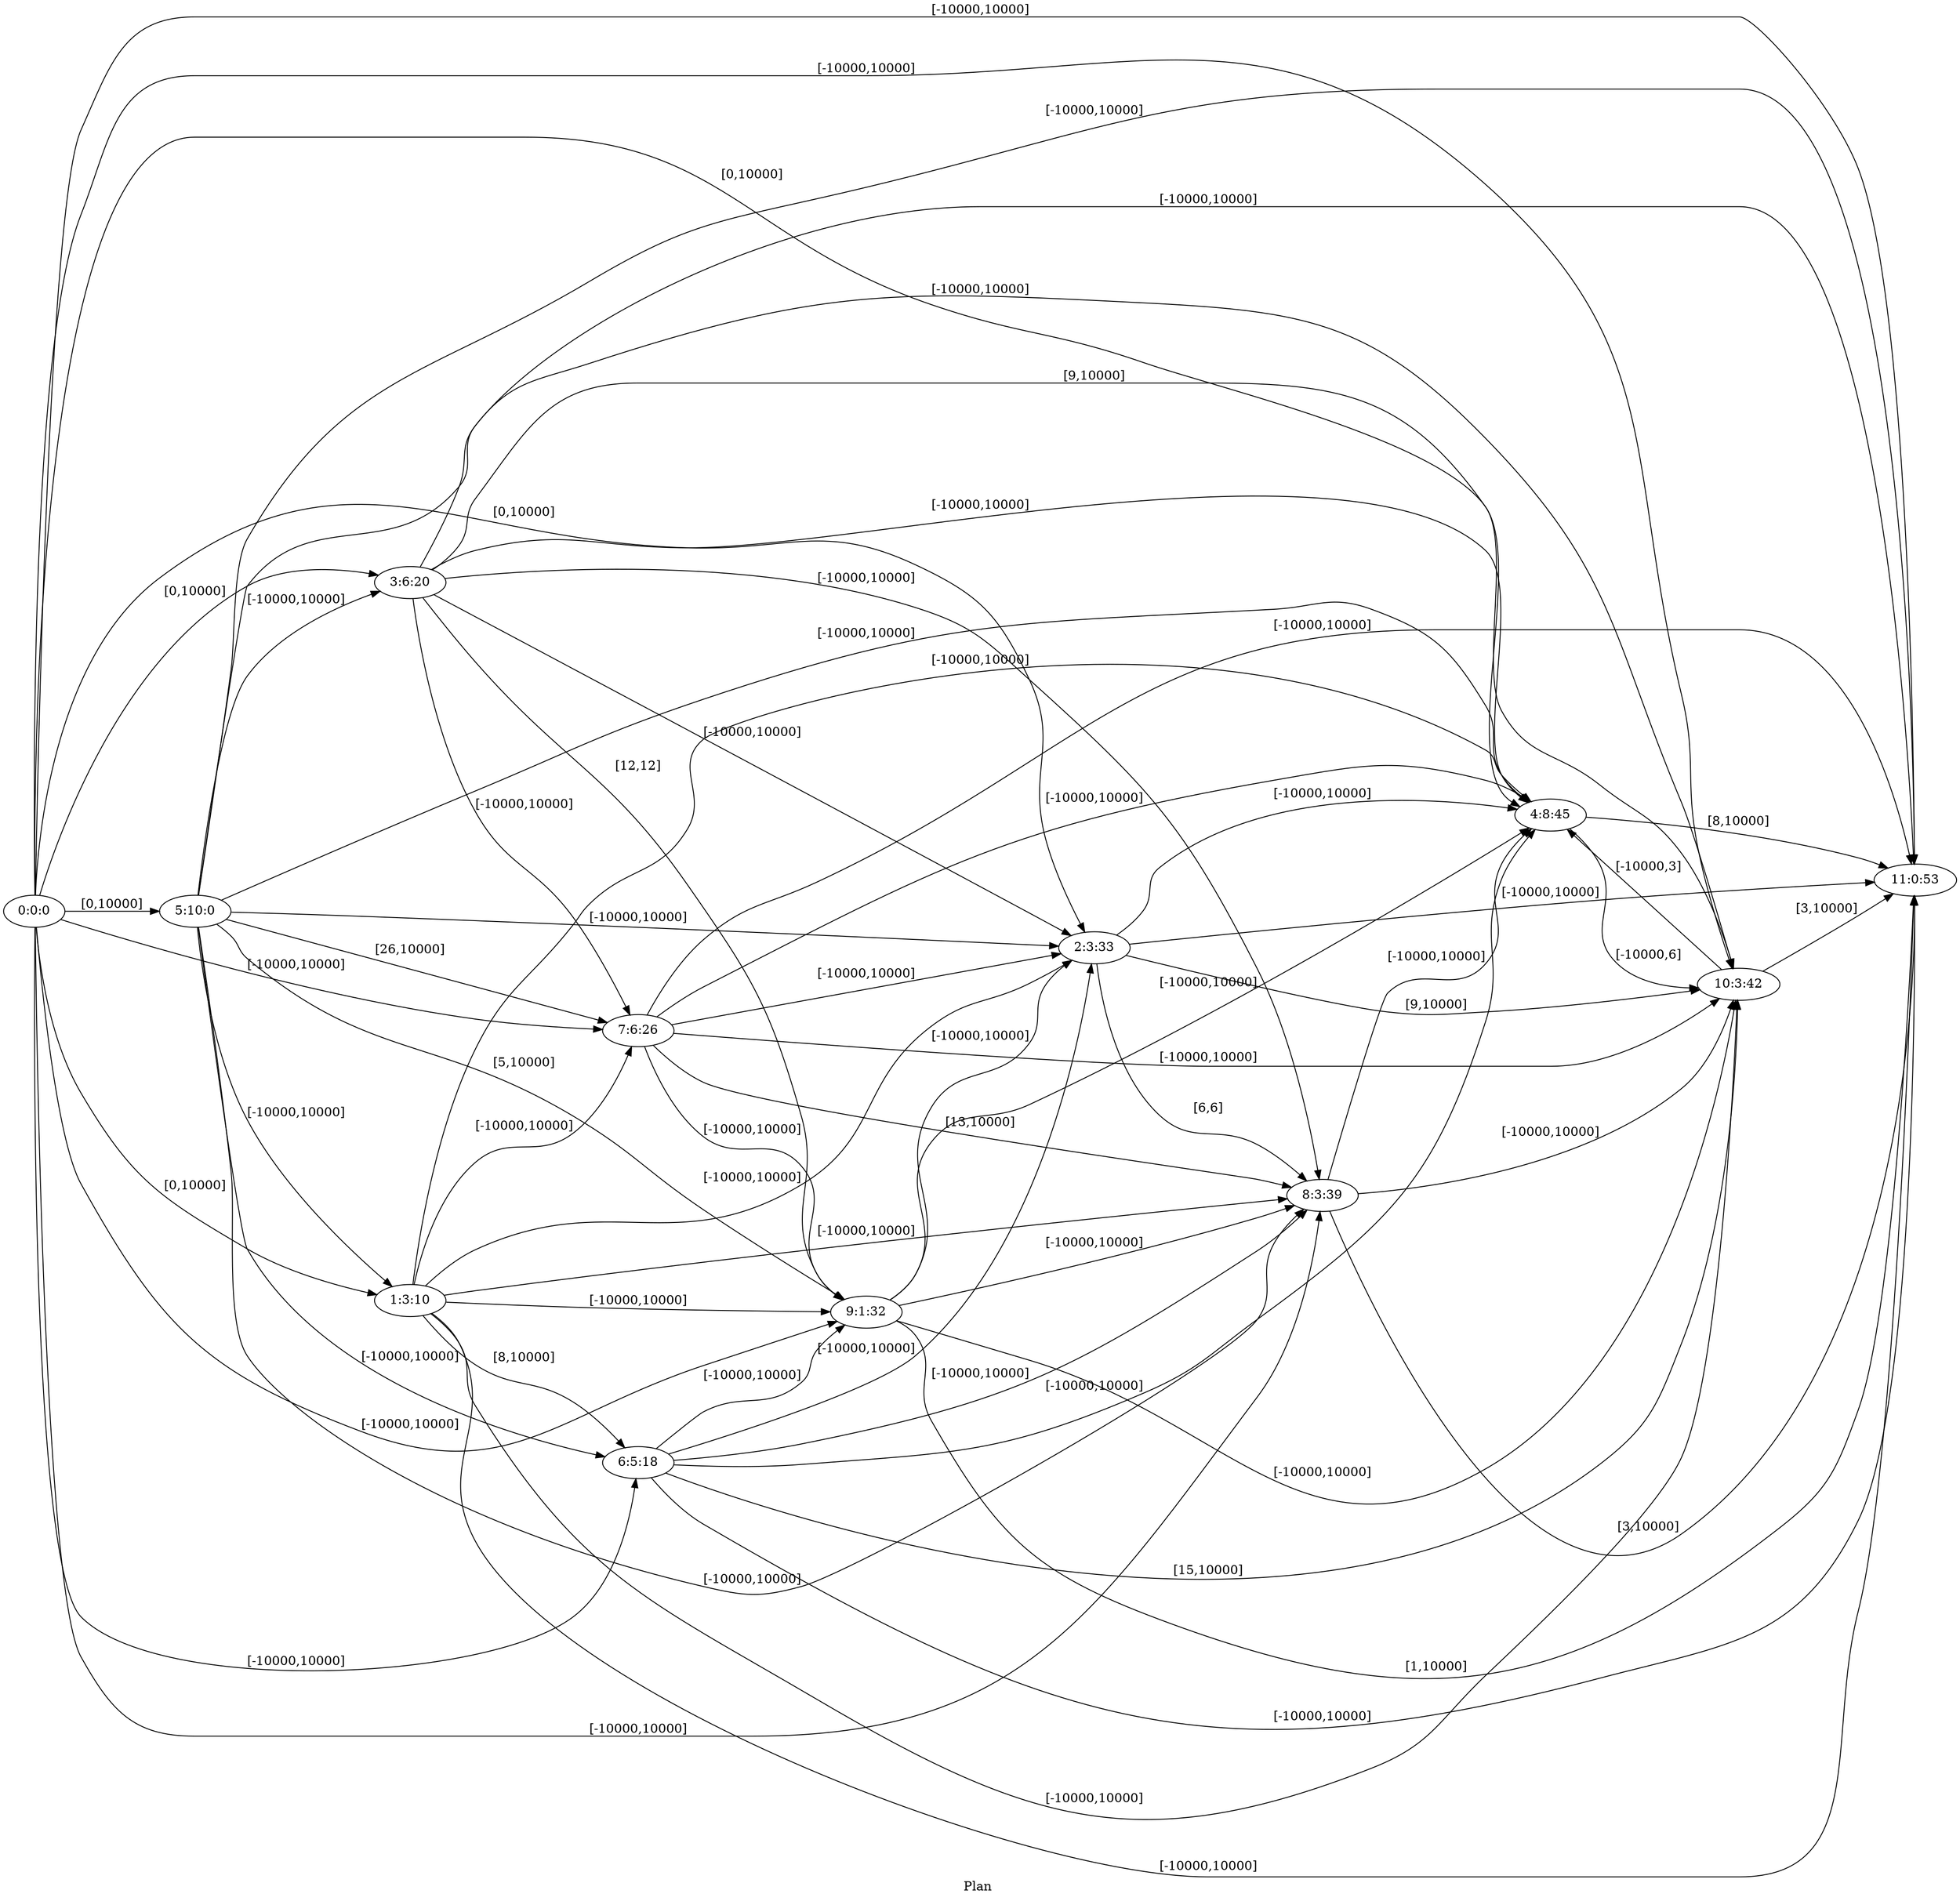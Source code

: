 digraph G {
 rankdir = LR;
 nodesep = .45; 
 size = 30;
label="Plan ";
 fldt = 0.646404;
"0:0:0"->"1:3:10"[ label = "[0,10000]"];
"0:0:0"->"2:3:33"[ label = "[0,10000]"];
"0:0:0"->"3:6:20"[ label = "[0,10000]"];
"0:0:0"->"4:8:45"[ label = "[0,10000]"];
"0:0:0"->"5:10:0"[ label = "[0,10000]"];
"0:0:0"->"6:5:18"[ label = "[-10000,10000]"];
"0:0:0"->"7:6:26"[ label = "[-10000,10000]"];
"0:0:0"->"8:3:39"[ label = "[-10000,10000]"];
"0:0:0"->"9:1:32"[ label = "[-10000,10000]"];
"0:0:0"->"10:3:42"[ label = "[-10000,10000]"];
"0:0:0"->"11:0:53"[ label = "[-10000,10000]"];
"1:3:10"->"2:3:33"[ label = "[-10000,10000]"];
"1:3:10"->"4:8:45"[ label = "[-10000,10000]"];
"1:3:10"->"6:5:18"[ label = "[8,10000]"];
"1:3:10"->"7:6:26"[ label = "[-10000,10000]"];
"1:3:10"->"8:3:39"[ label = "[-10000,10000]"];
"1:3:10"->"9:1:32"[ label = "[-10000,10000]"];
"1:3:10"->"10:3:42"[ label = "[-10000,10000]"];
"1:3:10"->"11:0:53"[ label = "[-10000,10000]"];
"2:3:33"->"4:8:45"[ label = "[-10000,10000]"];
"2:3:33"->"8:3:39"[ label = "[6,6]"];
"2:3:33"->"10:3:42"[ label = "[9,10000]"];
"2:3:33"->"11:0:53"[ label = "[-10000,10000]"];
"3:6:20"->"2:3:33"[ label = "[-10000,10000]"];
"3:6:20"->"4:8:45"[ label = "[-10000,10000]"];
"3:6:20"->"7:6:26"[ label = "[-10000,10000]"];
"3:6:20"->"8:3:39"[ label = "[-10000,10000]"];
"3:6:20"->"9:1:32"[ label = "[12,12]"];
"3:6:20"->"10:3:42"[ label = "[9,10000]"];
"3:6:20"->"11:0:53"[ label = "[-10000,10000]"];
"4:8:45"->"10:3:42"[ label = "[-10000,6]"];
"4:8:45"->"11:0:53"[ label = "[8,10000]"];
"5:10:0"->"1:3:10"[ label = "[-10000,10000]"];
"5:10:0"->"2:3:33"[ label = "[-10000,10000]"];
"5:10:0"->"3:6:20"[ label = "[-10000,10000]"];
"5:10:0"->"4:8:45"[ label = "[-10000,10000]"];
"5:10:0"->"6:5:18"[ label = "[-10000,10000]"];
"5:10:0"->"7:6:26"[ label = "[26,10000]"];
"5:10:0"->"8:3:39"[ label = "[-10000,10000]"];
"5:10:0"->"9:1:32"[ label = "[5,10000]"];
"5:10:0"->"10:3:42"[ label = "[-10000,10000]"];
"5:10:0"->"11:0:53"[ label = "[-10000,10000]"];
"6:5:18"->"2:3:33"[ label = "[-10000,10000]"];
"6:5:18"->"4:8:45"[ label = "[-10000,10000]"];
"6:5:18"->"8:3:39"[ label = "[-10000,10000]"];
"6:5:18"->"9:1:32"[ label = "[-10000,10000]"];
"6:5:18"->"10:3:42"[ label = "[15,10000]"];
"6:5:18"->"11:0:53"[ label = "[-10000,10000]"];
"7:6:26"->"2:3:33"[ label = "[-10000,10000]"];
"7:6:26"->"4:8:45"[ label = "[-10000,10000]"];
"7:6:26"->"8:3:39"[ label = "[13,10000]"];
"7:6:26"->"9:1:32"[ label = "[-10000,10000]"];
"7:6:26"->"10:3:42"[ label = "[-10000,10000]"];
"7:6:26"->"11:0:53"[ label = "[-10000,10000]"];
"8:3:39"->"4:8:45"[ label = "[-10000,10000]"];
"8:3:39"->"10:3:42"[ label = "[-10000,10000]"];
"8:3:39"->"11:0:53"[ label = "[3,10000]"];
"9:1:32"->"2:3:33"[ label = "[-10000,10000]"];
"9:1:32"->"4:8:45"[ label = "[-10000,10000]"];
"9:1:32"->"8:3:39"[ label = "[-10000,10000]"];
"9:1:32"->"10:3:42"[ label = "[-10000,10000]"];
"9:1:32"->"11:0:53"[ label = "[1,10000]"];
"10:3:42"->"4:8:45"[ label = "[-10000,3]"];
"10:3:42"->"11:0:53"[ label = "[3,10000]"];
}
